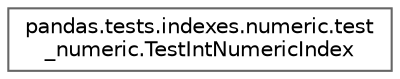 digraph "Graphical Class Hierarchy"
{
 // LATEX_PDF_SIZE
  bgcolor="transparent";
  edge [fontname=Helvetica,fontsize=10,labelfontname=Helvetica,labelfontsize=10];
  node [fontname=Helvetica,fontsize=10,shape=box,height=0.2,width=0.4];
  rankdir="LR";
  Node0 [id="Node000000",label="pandas.tests.indexes.numeric.test\l_numeric.TestIntNumericIndex",height=0.2,width=0.4,color="grey40", fillcolor="white", style="filled",URL="$d4/dd3/classpandas_1_1tests_1_1indexes_1_1numeric_1_1test__numeric_1_1TestIntNumericIndex.html",tooltip=" "];
}
